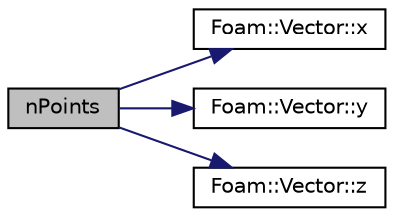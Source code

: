 digraph "nPoints"
{
  bgcolor="transparent";
  edge [fontname="Helvetica",fontsize="10",labelfontname="Helvetica",labelfontsize="10"];
  node [fontname="Helvetica",fontsize="10",shape=record];
  rankdir="LR";
  Node165 [label="nPoints",height=0.2,width=0.4,color="black", fillcolor="grey75", style="filled", fontcolor="black"];
  Node165 -> Node166 [color="midnightblue",fontsize="10",style="solid",fontname="Helvetica"];
  Node166 [label="Foam::Vector::x",height=0.2,width=0.4,color="black",URL="$a29749.html#a63327976e5a8359700064a02ae22548e"];
  Node165 -> Node167 [color="midnightblue",fontsize="10",style="solid",fontname="Helvetica"];
  Node167 [label="Foam::Vector::y",height=0.2,width=0.4,color="black",URL="$a29749.html#a1ee865f676fbac703a49c6654dd3ad74"];
  Node165 -> Node168 [color="midnightblue",fontsize="10",style="solid",fontname="Helvetica"];
  Node168 [label="Foam::Vector::z",height=0.2,width=0.4,color="black",URL="$a29749.html#a1c8320b15610de211ec70ef966581423"];
}
